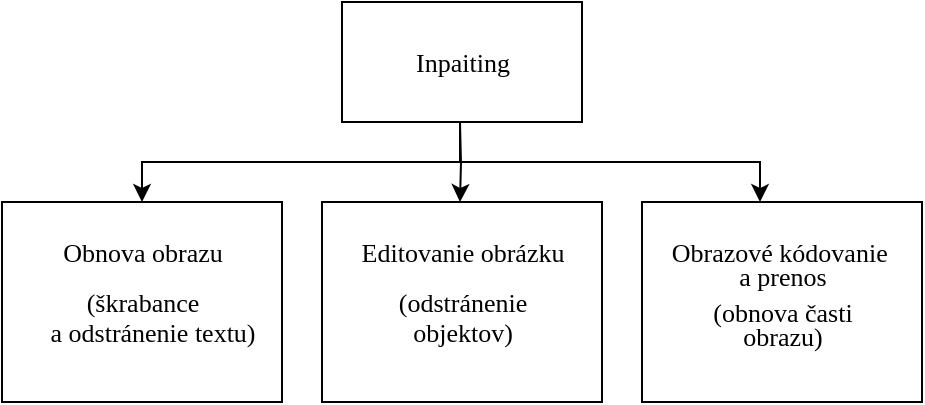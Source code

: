 <mxfile version="21.1.8" type="device">
  <diagram name="Page-1" id="CxBRG_QcDgBkJdEiPLvH">
    <mxGraphModel dx="797" dy="364" grid="1" gridSize="10" guides="1" tooltips="1" connect="1" arrows="1" fold="1" page="1" pageScale="1" pageWidth="827" pageHeight="1169" math="0" shadow="0">
      <root>
        <mxCell id="0" />
        <mxCell id="1" parent="0" />
        <mxCell id="WFyh-OFW1wi7gao8p9iC-8" style="edgeStyle=orthogonalEdgeStyle;rounded=0;orthogonalLoop=1;jettySize=auto;html=1;entryX=0.5;entryY=0;entryDx=0;entryDy=0;" edge="1" parent="1" target="WFyh-OFW1wi7gao8p9iC-5">
          <mxGeometry relative="1" as="geometry">
            <mxPoint x="309" y="100.0" as="sourcePoint" />
            <mxPoint x="173.92" y="137.5" as="targetPoint" />
            <Array as="points">
              <mxPoint x="309" y="120" />
              <mxPoint x="150" y="120" />
            </Array>
          </mxGeometry>
        </mxCell>
        <mxCell id="WFyh-OFW1wi7gao8p9iC-16" style="edgeStyle=orthogonalEdgeStyle;rounded=0;orthogonalLoop=1;jettySize=auto;html=1;exitX=0.5;exitY=1;exitDx=0;exitDy=0;entryX=0.5;entryY=0;entryDx=0;entryDy=0;" edge="1" parent="1">
          <mxGeometry relative="1" as="geometry">
            <mxPoint x="309" y="100" as="sourcePoint" />
            <mxPoint x="459" y="140" as="targetPoint" />
            <Array as="points">
              <mxPoint x="309" y="120" />
              <mxPoint x="459" y="120" />
            </Array>
          </mxGeometry>
        </mxCell>
        <mxCell id="WFyh-OFW1wi7gao8p9iC-19" style="edgeStyle=orthogonalEdgeStyle;rounded=0;orthogonalLoop=1;jettySize=auto;html=1;entryX=0.5;entryY=0;entryDx=0;entryDy=0;" edge="1" parent="1">
          <mxGeometry relative="1" as="geometry">
            <mxPoint x="309" y="100.0" as="sourcePoint" />
            <mxPoint x="309" y="140.0" as="targetPoint" />
          </mxGeometry>
        </mxCell>
        <mxCell id="WFyh-OFW1wi7gao8p9iC-3" value="" style="rounded=0;whiteSpace=wrap;html=1;" vertex="1" parent="1">
          <mxGeometry x="250" y="40" width="120" height="60" as="geometry" />
        </mxCell>
        <mxCell id="WFyh-OFW1wi7gao8p9iC-4" value="&lt;font face=&quot;computer modern&quot;&gt;&lt;span style=&quot;font-size: 13px;&quot;&gt;Inpaiting&lt;/span&gt;&lt;/font&gt;" style="text;html=1;align=center;verticalAlign=middle;resizable=0;points=[];autosize=1;strokeColor=none;fillColor=none;" vertex="1" parent="1">
          <mxGeometry x="275" y="55" width="70" height="30" as="geometry" />
        </mxCell>
        <mxCell id="WFyh-OFW1wi7gao8p9iC-5" value="" style="rounded=0;whiteSpace=wrap;html=1;" vertex="1" parent="1">
          <mxGeometry x="80" y="140" width="140" height="100" as="geometry" />
        </mxCell>
        <mxCell id="WFyh-OFW1wi7gao8p9iC-6" value="&lt;font face=&quot;computer modern&quot;&gt;&lt;span style=&quot;font-size: 13px;&quot;&gt;Obnova obrazu&lt;br&gt;&lt;/span&gt;&lt;/font&gt;" style="text;html=1;align=center;verticalAlign=middle;resizable=0;points=[];autosize=1;strokeColor=none;fillColor=none;" vertex="1" parent="1">
          <mxGeometry x="100" y="150" width="100" height="30" as="geometry" />
        </mxCell>
        <mxCell id="WFyh-OFW1wi7gao8p9iC-7" value="&lt;font face=&quot;computer modern&quot;&gt;&lt;span style=&quot;font-size: 13px;&quot;&gt;(škrabance&lt;br&gt;&lt;/span&gt;&lt;/font&gt;" style="text;html=1;align=center;verticalAlign=middle;resizable=0;points=[];autosize=1;strokeColor=none;fillColor=none;" vertex="1" parent="1">
          <mxGeometry x="110" y="175" width="80" height="30" as="geometry" />
        </mxCell>
        <mxCell id="WFyh-OFW1wi7gao8p9iC-9" value="" style="rounded=0;whiteSpace=wrap;html=1;" vertex="1" parent="1">
          <mxGeometry x="240" y="140" width="140" height="100" as="geometry" />
        </mxCell>
        <mxCell id="WFyh-OFW1wi7gao8p9iC-10" value="&lt;font face=&quot;computer modern&quot;&gt;&lt;span style=&quot;font-size: 13px;&quot;&gt;Editovanie obrázku&lt;br&gt;&lt;/span&gt;&lt;/font&gt;" style="text;html=1;align=center;verticalAlign=middle;resizable=0;points=[];autosize=1;strokeColor=none;fillColor=none;" vertex="1" parent="1">
          <mxGeometry x="250" y="150" width="120" height="30" as="geometry" />
        </mxCell>
        <mxCell id="WFyh-OFW1wi7gao8p9iC-11" value="&lt;font face=&quot;computer modern&quot;&gt;&lt;span style=&quot;font-size: 13px;&quot;&gt;(odstránenie&lt;br&gt;&lt;/span&gt;&lt;/font&gt;" style="text;html=1;align=center;verticalAlign=middle;resizable=0;points=[];autosize=1;strokeColor=none;fillColor=none;" vertex="1" parent="1">
          <mxGeometry x="265" y="175" width="90" height="30" as="geometry" />
        </mxCell>
        <mxCell id="WFyh-OFW1wi7gao8p9iC-13" value="" style="rounded=0;whiteSpace=wrap;html=1;" vertex="1" parent="1">
          <mxGeometry x="400" y="140" width="140" height="100" as="geometry" />
        </mxCell>
        <mxCell id="WFyh-OFW1wi7gao8p9iC-14" value="&lt;font face=&quot;computer modern&quot;&gt;&lt;span style=&quot;font-size: 13px;&quot;&gt;Obrazové kódovanie&lt;b&gt;&amp;nbsp;&lt;/b&gt;&lt;br&gt;&lt;/span&gt;&lt;/font&gt;" style="text;html=1;align=center;verticalAlign=middle;resizable=0;points=[];autosize=1;strokeColor=none;fillColor=none;" vertex="1" parent="1">
          <mxGeometry x="405" y="150" width="130" height="30" as="geometry" />
        </mxCell>
        <mxCell id="WFyh-OFW1wi7gao8p9iC-15" value="&lt;font face=&quot;computer modern&quot;&gt;&lt;span style=&quot;font-size: 13px;&quot;&gt;(obnova časti&lt;br&gt;&lt;/span&gt;&lt;/font&gt;" style="text;html=1;align=center;verticalAlign=middle;resizable=0;points=[];autosize=1;strokeColor=none;fillColor=none;" vertex="1" parent="1">
          <mxGeometry x="425" y="180" width="90" height="30" as="geometry" />
        </mxCell>
        <mxCell id="WFyh-OFW1wi7gao8p9iC-17" value="&lt;font face=&quot;computer modern&quot;&gt;&lt;span style=&quot;font-size: 13px;&quot;&gt;a prenos&lt;br&gt;&lt;/span&gt;&lt;/font&gt;" style="text;html=1;align=center;verticalAlign=middle;resizable=0;points=[];autosize=1;strokeColor=none;fillColor=none;" vertex="1" parent="1">
          <mxGeometry x="435" y="162" width="70" height="30" as="geometry" />
        </mxCell>
        <mxCell id="WFyh-OFW1wi7gao8p9iC-20" value="&lt;font face=&quot;computer modern&quot;&gt;&lt;span style=&quot;font-size: 13px;&quot;&gt;obrazu)&lt;br&gt;&lt;/span&gt;&lt;/font&gt;" style="text;html=1;align=center;verticalAlign=middle;resizable=0;points=[];autosize=1;strokeColor=none;fillColor=none;" vertex="1" parent="1">
          <mxGeometry x="440" y="192" width="60" height="30" as="geometry" />
        </mxCell>
        <mxCell id="WFyh-OFW1wi7gao8p9iC-21" value="&lt;font face=&quot;computer modern&quot;&gt;&lt;span style=&quot;font-size: 13px;&quot;&gt;objektov)&lt;br&gt;&lt;/span&gt;&lt;/font&gt;" style="text;html=1;align=center;verticalAlign=middle;resizable=0;points=[];autosize=1;strokeColor=none;fillColor=none;" vertex="1" parent="1">
          <mxGeometry x="275" y="190" width="70" height="30" as="geometry" />
        </mxCell>
        <mxCell id="WFyh-OFW1wi7gao8p9iC-22" value="&lt;font face=&quot;computer modern&quot;&gt;&lt;span style=&quot;font-size: 13px;&quot;&gt;a odstránenie textu)&lt;br&gt;&lt;/span&gt;&lt;/font&gt;" style="text;html=1;align=center;verticalAlign=middle;resizable=0;points=[];autosize=1;strokeColor=none;fillColor=none;" vertex="1" parent="1">
          <mxGeometry x="90" y="190" width="130" height="30" as="geometry" />
        </mxCell>
      </root>
    </mxGraphModel>
  </diagram>
</mxfile>
